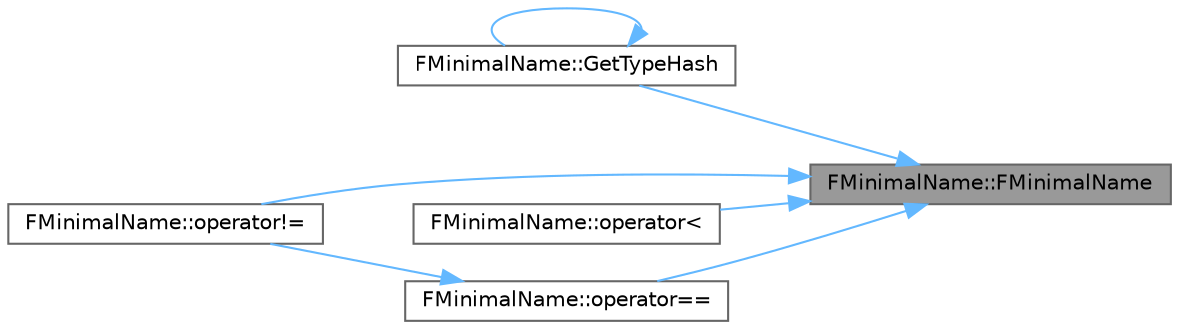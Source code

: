 digraph "FMinimalName::FMinimalName"
{
 // INTERACTIVE_SVG=YES
 // LATEX_PDF_SIZE
  bgcolor="transparent";
  edge [fontname=Helvetica,fontsize=10,labelfontname=Helvetica,labelfontsize=10];
  node [fontname=Helvetica,fontsize=10,shape=box,height=0.2,width=0.4];
  rankdir="RL";
  Node1 [id="Node000001",label="FMinimalName::FMinimalName",height=0.2,width=0.4,color="gray40", fillcolor="grey60", style="filled", fontcolor="black",tooltip=" "];
  Node1 -> Node2 [id="edge1_Node000001_Node000002",dir="back",color="steelblue1",style="solid",tooltip=" "];
  Node2 [id="Node000002",label="FMinimalName::GetTypeHash",height=0.2,width=0.4,color="grey40", fillcolor="white", style="filled",URL="$de/d31/structFMinimalName.html#a2c1c0f265d0c9e3a1570d8a6f2780e6a",tooltip=" "];
  Node2 -> Node2 [id="edge2_Node000002_Node000002",dir="back",color="steelblue1",style="solid",tooltip=" "];
  Node1 -> Node3 [id="edge3_Node000001_Node000003",dir="back",color="steelblue1",style="solid",tooltip=" "];
  Node3 [id="Node000003",label="FMinimalName::operator!=",height=0.2,width=0.4,color="grey40", fillcolor="white", style="filled",URL="$de/d31/structFMinimalName.html#ad92a3e7cb187a05f9e9f95a5dc82383e",tooltip=" "];
  Node1 -> Node4 [id="edge4_Node000001_Node000004",dir="back",color="steelblue1",style="solid",tooltip=" "];
  Node4 [id="Node000004",label="FMinimalName::operator\<",height=0.2,width=0.4,color="grey40", fillcolor="white", style="filled",URL="$de/d31/structFMinimalName.html#ab57dbaba6f16ff530401ac73138c45ca",tooltip=" "];
  Node1 -> Node5 [id="edge5_Node000001_Node000005",dir="back",color="steelblue1",style="solid",tooltip=" "];
  Node5 [id="Node000005",label="FMinimalName::operator==",height=0.2,width=0.4,color="grey40", fillcolor="white", style="filled",URL="$de/d31/structFMinimalName.html#aa7aa5d8a1d45c387263ecea9d5087b89",tooltip=" "];
  Node5 -> Node3 [id="edge6_Node000005_Node000003",dir="back",color="steelblue1",style="solid",tooltip=" "];
}
